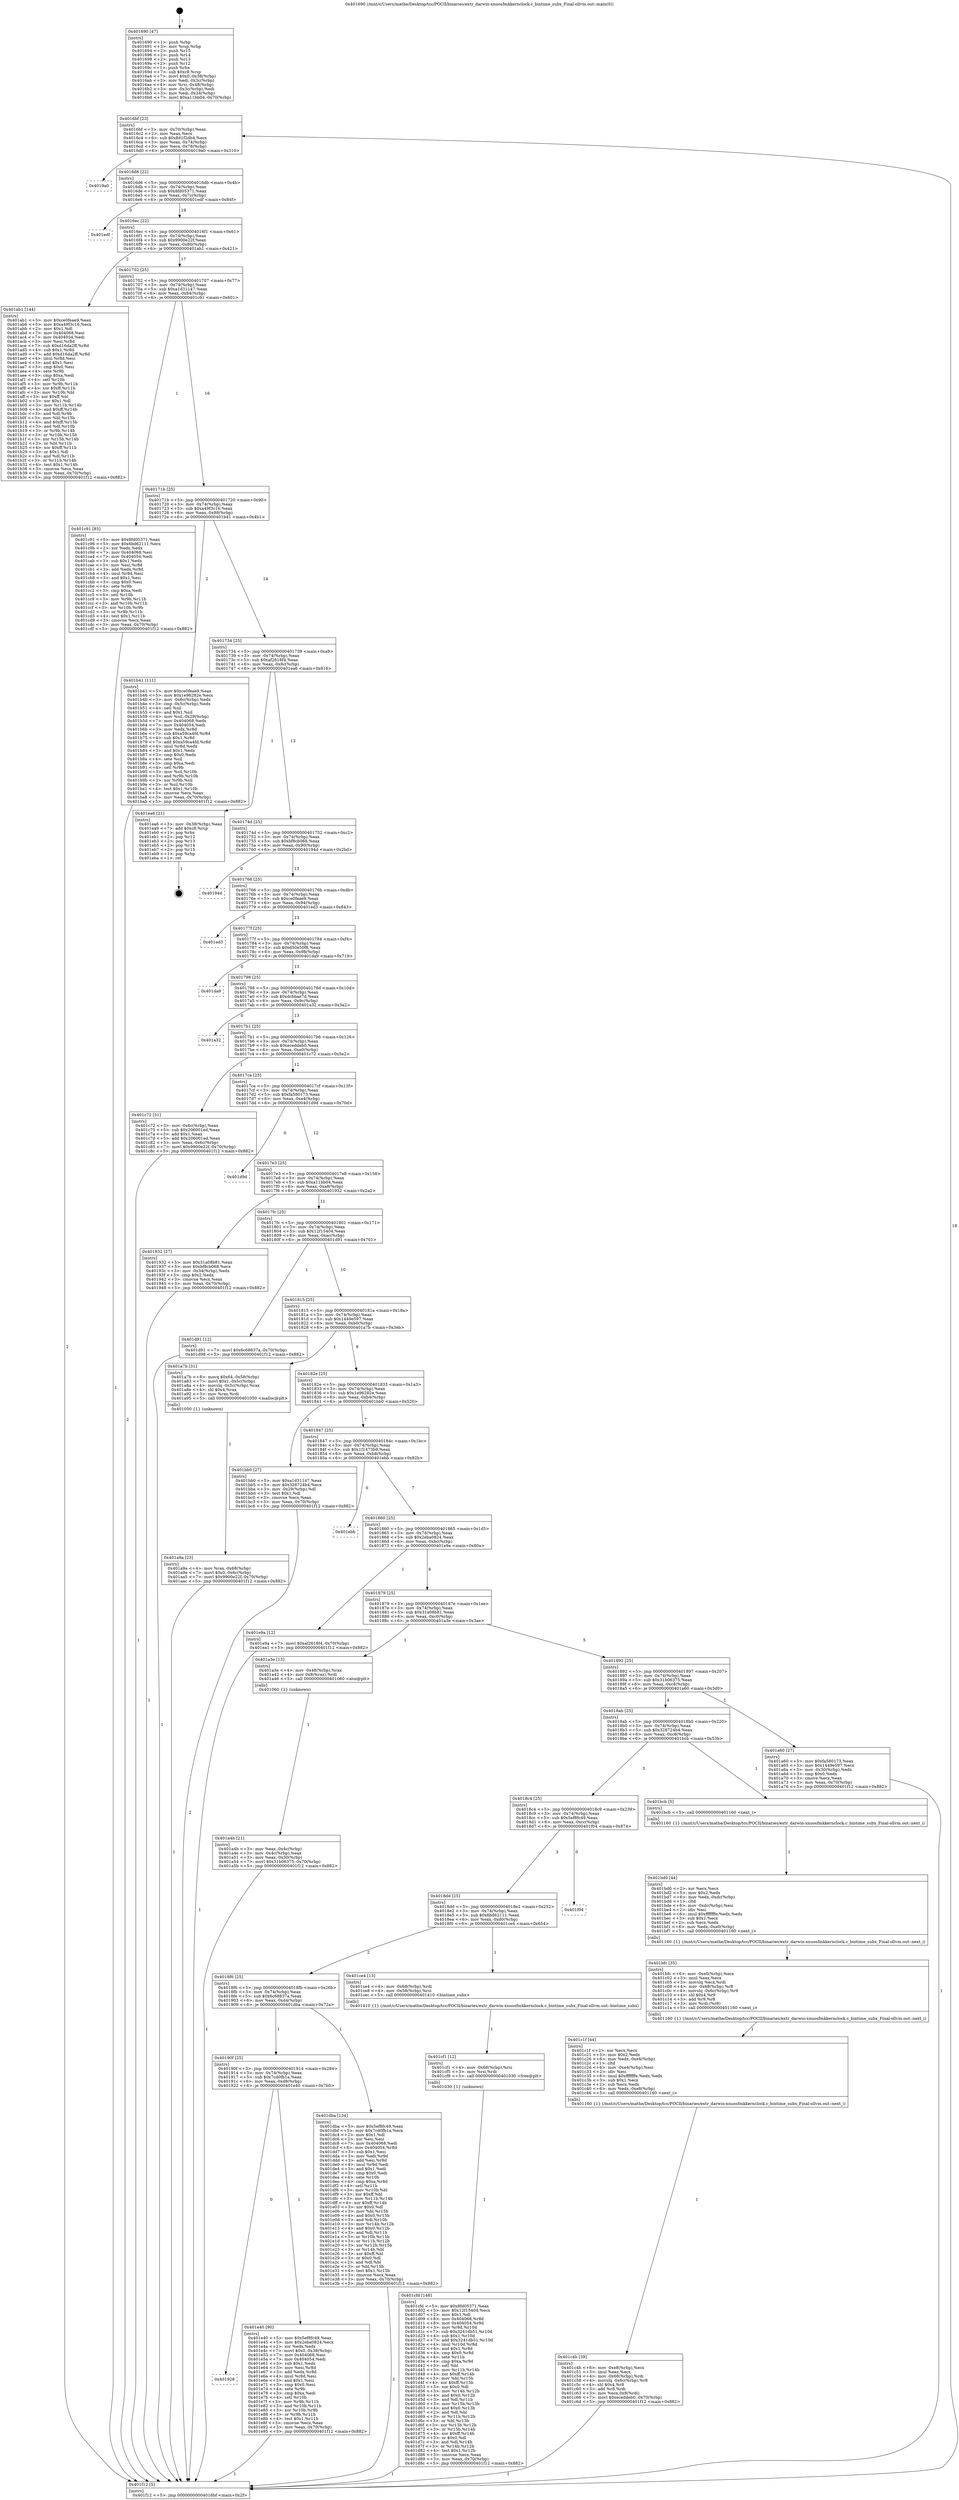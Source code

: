 digraph "0x401690" {
  label = "0x401690 (/mnt/c/Users/mathe/Desktop/tcc/POCII/binaries/extr_darwin-xnuosfmkkernclock.c_bintime_subx_Final-ollvm.out::main(0))"
  labelloc = "t"
  node[shape=record]

  Entry [label="",width=0.3,height=0.3,shape=circle,fillcolor=black,style=filled]
  "0x4016bf" [label="{
     0x4016bf [23]\l
     | [instrs]\l
     &nbsp;&nbsp;0x4016bf \<+3\>: mov -0x70(%rbp),%eax\l
     &nbsp;&nbsp;0x4016c2 \<+2\>: mov %eax,%ecx\l
     &nbsp;&nbsp;0x4016c4 \<+6\>: sub $0x8d1f2db4,%ecx\l
     &nbsp;&nbsp;0x4016ca \<+3\>: mov %eax,-0x74(%rbp)\l
     &nbsp;&nbsp;0x4016cd \<+3\>: mov %ecx,-0x78(%rbp)\l
     &nbsp;&nbsp;0x4016d0 \<+6\>: je 00000000004019a0 \<main+0x310\>\l
  }"]
  "0x4019a0" [label="{
     0x4019a0\l
  }", style=dashed]
  "0x4016d6" [label="{
     0x4016d6 [22]\l
     | [instrs]\l
     &nbsp;&nbsp;0x4016d6 \<+5\>: jmp 00000000004016db \<main+0x4b\>\l
     &nbsp;&nbsp;0x4016db \<+3\>: mov -0x74(%rbp),%eax\l
     &nbsp;&nbsp;0x4016de \<+5\>: sub $0x8fd05371,%eax\l
     &nbsp;&nbsp;0x4016e3 \<+3\>: mov %eax,-0x7c(%rbp)\l
     &nbsp;&nbsp;0x4016e6 \<+6\>: je 0000000000401edf \<main+0x84f\>\l
  }"]
  Exit [label="",width=0.3,height=0.3,shape=circle,fillcolor=black,style=filled,peripheries=2]
  "0x401edf" [label="{
     0x401edf\l
  }", style=dashed]
  "0x4016ec" [label="{
     0x4016ec [22]\l
     | [instrs]\l
     &nbsp;&nbsp;0x4016ec \<+5\>: jmp 00000000004016f1 \<main+0x61\>\l
     &nbsp;&nbsp;0x4016f1 \<+3\>: mov -0x74(%rbp),%eax\l
     &nbsp;&nbsp;0x4016f4 \<+5\>: sub $0x9900e22f,%eax\l
     &nbsp;&nbsp;0x4016f9 \<+3\>: mov %eax,-0x80(%rbp)\l
     &nbsp;&nbsp;0x4016fc \<+6\>: je 0000000000401ab1 \<main+0x421\>\l
  }"]
  "0x401928" [label="{
     0x401928\l
  }", style=dashed]
  "0x401ab1" [label="{
     0x401ab1 [144]\l
     | [instrs]\l
     &nbsp;&nbsp;0x401ab1 \<+5\>: mov $0xce0feae9,%eax\l
     &nbsp;&nbsp;0x401ab6 \<+5\>: mov $0xa49f3c16,%ecx\l
     &nbsp;&nbsp;0x401abb \<+2\>: mov $0x1,%dl\l
     &nbsp;&nbsp;0x401abd \<+7\>: mov 0x404068,%esi\l
     &nbsp;&nbsp;0x401ac4 \<+7\>: mov 0x404054,%edi\l
     &nbsp;&nbsp;0x401acb \<+3\>: mov %esi,%r8d\l
     &nbsp;&nbsp;0x401ace \<+7\>: sub $0xd16da2ff,%r8d\l
     &nbsp;&nbsp;0x401ad5 \<+4\>: sub $0x1,%r8d\l
     &nbsp;&nbsp;0x401ad9 \<+7\>: add $0xd16da2ff,%r8d\l
     &nbsp;&nbsp;0x401ae0 \<+4\>: imul %r8d,%esi\l
     &nbsp;&nbsp;0x401ae4 \<+3\>: and $0x1,%esi\l
     &nbsp;&nbsp;0x401ae7 \<+3\>: cmp $0x0,%esi\l
     &nbsp;&nbsp;0x401aea \<+4\>: sete %r9b\l
     &nbsp;&nbsp;0x401aee \<+3\>: cmp $0xa,%edi\l
     &nbsp;&nbsp;0x401af1 \<+4\>: setl %r10b\l
     &nbsp;&nbsp;0x401af5 \<+3\>: mov %r9b,%r11b\l
     &nbsp;&nbsp;0x401af8 \<+4\>: xor $0xff,%r11b\l
     &nbsp;&nbsp;0x401afc \<+3\>: mov %r10b,%bl\l
     &nbsp;&nbsp;0x401aff \<+3\>: xor $0xff,%bl\l
     &nbsp;&nbsp;0x401b02 \<+3\>: xor $0x1,%dl\l
     &nbsp;&nbsp;0x401b05 \<+3\>: mov %r11b,%r14b\l
     &nbsp;&nbsp;0x401b08 \<+4\>: and $0xff,%r14b\l
     &nbsp;&nbsp;0x401b0c \<+3\>: and %dl,%r9b\l
     &nbsp;&nbsp;0x401b0f \<+3\>: mov %bl,%r15b\l
     &nbsp;&nbsp;0x401b12 \<+4\>: and $0xff,%r15b\l
     &nbsp;&nbsp;0x401b16 \<+3\>: and %dl,%r10b\l
     &nbsp;&nbsp;0x401b19 \<+3\>: or %r9b,%r14b\l
     &nbsp;&nbsp;0x401b1c \<+3\>: or %r10b,%r15b\l
     &nbsp;&nbsp;0x401b1f \<+3\>: xor %r15b,%r14b\l
     &nbsp;&nbsp;0x401b22 \<+3\>: or %bl,%r11b\l
     &nbsp;&nbsp;0x401b25 \<+4\>: xor $0xff,%r11b\l
     &nbsp;&nbsp;0x401b29 \<+3\>: or $0x1,%dl\l
     &nbsp;&nbsp;0x401b2c \<+3\>: and %dl,%r11b\l
     &nbsp;&nbsp;0x401b2f \<+3\>: or %r11b,%r14b\l
     &nbsp;&nbsp;0x401b32 \<+4\>: test $0x1,%r14b\l
     &nbsp;&nbsp;0x401b36 \<+3\>: cmovne %ecx,%eax\l
     &nbsp;&nbsp;0x401b39 \<+3\>: mov %eax,-0x70(%rbp)\l
     &nbsp;&nbsp;0x401b3c \<+5\>: jmp 0000000000401f12 \<main+0x882\>\l
  }"]
  "0x401702" [label="{
     0x401702 [25]\l
     | [instrs]\l
     &nbsp;&nbsp;0x401702 \<+5\>: jmp 0000000000401707 \<main+0x77\>\l
     &nbsp;&nbsp;0x401707 \<+3\>: mov -0x74(%rbp),%eax\l
     &nbsp;&nbsp;0x40170a \<+5\>: sub $0xa1d31147,%eax\l
     &nbsp;&nbsp;0x40170f \<+6\>: mov %eax,-0x84(%rbp)\l
     &nbsp;&nbsp;0x401715 \<+6\>: je 0000000000401c91 \<main+0x601\>\l
  }"]
  "0x401e40" [label="{
     0x401e40 [90]\l
     | [instrs]\l
     &nbsp;&nbsp;0x401e40 \<+5\>: mov $0x5ef8fc49,%eax\l
     &nbsp;&nbsp;0x401e45 \<+5\>: mov $0x2eba0824,%ecx\l
     &nbsp;&nbsp;0x401e4a \<+2\>: xor %edx,%edx\l
     &nbsp;&nbsp;0x401e4c \<+7\>: movl $0x0,-0x38(%rbp)\l
     &nbsp;&nbsp;0x401e53 \<+7\>: mov 0x404068,%esi\l
     &nbsp;&nbsp;0x401e5a \<+7\>: mov 0x404054,%edi\l
     &nbsp;&nbsp;0x401e61 \<+3\>: sub $0x1,%edx\l
     &nbsp;&nbsp;0x401e64 \<+3\>: mov %esi,%r8d\l
     &nbsp;&nbsp;0x401e67 \<+3\>: add %edx,%r8d\l
     &nbsp;&nbsp;0x401e6a \<+4\>: imul %r8d,%esi\l
     &nbsp;&nbsp;0x401e6e \<+3\>: and $0x1,%esi\l
     &nbsp;&nbsp;0x401e71 \<+3\>: cmp $0x0,%esi\l
     &nbsp;&nbsp;0x401e74 \<+4\>: sete %r9b\l
     &nbsp;&nbsp;0x401e78 \<+3\>: cmp $0xa,%edi\l
     &nbsp;&nbsp;0x401e7b \<+4\>: setl %r10b\l
     &nbsp;&nbsp;0x401e7f \<+3\>: mov %r9b,%r11b\l
     &nbsp;&nbsp;0x401e82 \<+3\>: and %r10b,%r11b\l
     &nbsp;&nbsp;0x401e85 \<+3\>: xor %r10b,%r9b\l
     &nbsp;&nbsp;0x401e88 \<+3\>: or %r9b,%r11b\l
     &nbsp;&nbsp;0x401e8b \<+4\>: test $0x1,%r11b\l
     &nbsp;&nbsp;0x401e8f \<+3\>: cmovne %ecx,%eax\l
     &nbsp;&nbsp;0x401e92 \<+3\>: mov %eax,-0x70(%rbp)\l
     &nbsp;&nbsp;0x401e95 \<+5\>: jmp 0000000000401f12 \<main+0x882\>\l
  }"]
  "0x401c91" [label="{
     0x401c91 [83]\l
     | [instrs]\l
     &nbsp;&nbsp;0x401c91 \<+5\>: mov $0x8fd05371,%eax\l
     &nbsp;&nbsp;0x401c96 \<+5\>: mov $0x6bd62111,%ecx\l
     &nbsp;&nbsp;0x401c9b \<+2\>: xor %edx,%edx\l
     &nbsp;&nbsp;0x401c9d \<+7\>: mov 0x404068,%esi\l
     &nbsp;&nbsp;0x401ca4 \<+7\>: mov 0x404054,%edi\l
     &nbsp;&nbsp;0x401cab \<+3\>: sub $0x1,%edx\l
     &nbsp;&nbsp;0x401cae \<+3\>: mov %esi,%r8d\l
     &nbsp;&nbsp;0x401cb1 \<+3\>: add %edx,%r8d\l
     &nbsp;&nbsp;0x401cb4 \<+4\>: imul %r8d,%esi\l
     &nbsp;&nbsp;0x401cb8 \<+3\>: and $0x1,%esi\l
     &nbsp;&nbsp;0x401cbb \<+3\>: cmp $0x0,%esi\l
     &nbsp;&nbsp;0x401cbe \<+4\>: sete %r9b\l
     &nbsp;&nbsp;0x401cc2 \<+3\>: cmp $0xa,%edi\l
     &nbsp;&nbsp;0x401cc5 \<+4\>: setl %r10b\l
     &nbsp;&nbsp;0x401cc9 \<+3\>: mov %r9b,%r11b\l
     &nbsp;&nbsp;0x401ccc \<+3\>: and %r10b,%r11b\l
     &nbsp;&nbsp;0x401ccf \<+3\>: xor %r10b,%r9b\l
     &nbsp;&nbsp;0x401cd2 \<+3\>: or %r9b,%r11b\l
     &nbsp;&nbsp;0x401cd5 \<+4\>: test $0x1,%r11b\l
     &nbsp;&nbsp;0x401cd9 \<+3\>: cmovne %ecx,%eax\l
     &nbsp;&nbsp;0x401cdc \<+3\>: mov %eax,-0x70(%rbp)\l
     &nbsp;&nbsp;0x401cdf \<+5\>: jmp 0000000000401f12 \<main+0x882\>\l
  }"]
  "0x40171b" [label="{
     0x40171b [25]\l
     | [instrs]\l
     &nbsp;&nbsp;0x40171b \<+5\>: jmp 0000000000401720 \<main+0x90\>\l
     &nbsp;&nbsp;0x401720 \<+3\>: mov -0x74(%rbp),%eax\l
     &nbsp;&nbsp;0x401723 \<+5\>: sub $0xa49f3c16,%eax\l
     &nbsp;&nbsp;0x401728 \<+6\>: mov %eax,-0x88(%rbp)\l
     &nbsp;&nbsp;0x40172e \<+6\>: je 0000000000401b41 \<main+0x4b1\>\l
  }"]
  "0x40190f" [label="{
     0x40190f [25]\l
     | [instrs]\l
     &nbsp;&nbsp;0x40190f \<+5\>: jmp 0000000000401914 \<main+0x284\>\l
     &nbsp;&nbsp;0x401914 \<+3\>: mov -0x74(%rbp),%eax\l
     &nbsp;&nbsp;0x401917 \<+5\>: sub $0x7cd0fb1a,%eax\l
     &nbsp;&nbsp;0x40191c \<+6\>: mov %eax,-0xd8(%rbp)\l
     &nbsp;&nbsp;0x401922 \<+6\>: je 0000000000401e40 \<main+0x7b0\>\l
  }"]
  "0x401b41" [label="{
     0x401b41 [111]\l
     | [instrs]\l
     &nbsp;&nbsp;0x401b41 \<+5\>: mov $0xce0feae9,%eax\l
     &nbsp;&nbsp;0x401b46 \<+5\>: mov $0x1e96282e,%ecx\l
     &nbsp;&nbsp;0x401b4b \<+3\>: mov -0x6c(%rbp),%edx\l
     &nbsp;&nbsp;0x401b4e \<+3\>: cmp -0x5c(%rbp),%edx\l
     &nbsp;&nbsp;0x401b51 \<+4\>: setl %sil\l
     &nbsp;&nbsp;0x401b55 \<+4\>: and $0x1,%sil\l
     &nbsp;&nbsp;0x401b59 \<+4\>: mov %sil,-0x29(%rbp)\l
     &nbsp;&nbsp;0x401b5d \<+7\>: mov 0x404068,%edx\l
     &nbsp;&nbsp;0x401b64 \<+7\>: mov 0x404054,%edi\l
     &nbsp;&nbsp;0x401b6b \<+3\>: mov %edx,%r8d\l
     &nbsp;&nbsp;0x401b6e \<+7\>: sub $0xa59ca4fd,%r8d\l
     &nbsp;&nbsp;0x401b75 \<+4\>: sub $0x1,%r8d\l
     &nbsp;&nbsp;0x401b79 \<+7\>: add $0xa59ca4fd,%r8d\l
     &nbsp;&nbsp;0x401b80 \<+4\>: imul %r8d,%edx\l
     &nbsp;&nbsp;0x401b84 \<+3\>: and $0x1,%edx\l
     &nbsp;&nbsp;0x401b87 \<+3\>: cmp $0x0,%edx\l
     &nbsp;&nbsp;0x401b8a \<+4\>: sete %sil\l
     &nbsp;&nbsp;0x401b8e \<+3\>: cmp $0xa,%edi\l
     &nbsp;&nbsp;0x401b91 \<+4\>: setl %r9b\l
     &nbsp;&nbsp;0x401b95 \<+3\>: mov %sil,%r10b\l
     &nbsp;&nbsp;0x401b98 \<+3\>: and %r9b,%r10b\l
     &nbsp;&nbsp;0x401b9b \<+3\>: xor %r9b,%sil\l
     &nbsp;&nbsp;0x401b9e \<+3\>: or %sil,%r10b\l
     &nbsp;&nbsp;0x401ba1 \<+4\>: test $0x1,%r10b\l
     &nbsp;&nbsp;0x401ba5 \<+3\>: cmovne %ecx,%eax\l
     &nbsp;&nbsp;0x401ba8 \<+3\>: mov %eax,-0x70(%rbp)\l
     &nbsp;&nbsp;0x401bab \<+5\>: jmp 0000000000401f12 \<main+0x882\>\l
  }"]
  "0x401734" [label="{
     0x401734 [25]\l
     | [instrs]\l
     &nbsp;&nbsp;0x401734 \<+5\>: jmp 0000000000401739 \<main+0xa9\>\l
     &nbsp;&nbsp;0x401739 \<+3\>: mov -0x74(%rbp),%eax\l
     &nbsp;&nbsp;0x40173c \<+5\>: sub $0xaf2618f4,%eax\l
     &nbsp;&nbsp;0x401741 \<+6\>: mov %eax,-0x8c(%rbp)\l
     &nbsp;&nbsp;0x401747 \<+6\>: je 0000000000401ea6 \<main+0x816\>\l
  }"]
  "0x401dba" [label="{
     0x401dba [134]\l
     | [instrs]\l
     &nbsp;&nbsp;0x401dba \<+5\>: mov $0x5ef8fc49,%eax\l
     &nbsp;&nbsp;0x401dbf \<+5\>: mov $0x7cd0fb1a,%ecx\l
     &nbsp;&nbsp;0x401dc4 \<+2\>: mov $0x1,%dl\l
     &nbsp;&nbsp;0x401dc6 \<+2\>: xor %esi,%esi\l
     &nbsp;&nbsp;0x401dc8 \<+7\>: mov 0x404068,%edi\l
     &nbsp;&nbsp;0x401dcf \<+8\>: mov 0x404054,%r8d\l
     &nbsp;&nbsp;0x401dd7 \<+3\>: sub $0x1,%esi\l
     &nbsp;&nbsp;0x401dda \<+3\>: mov %edi,%r9d\l
     &nbsp;&nbsp;0x401ddd \<+3\>: add %esi,%r9d\l
     &nbsp;&nbsp;0x401de0 \<+4\>: imul %r9d,%edi\l
     &nbsp;&nbsp;0x401de4 \<+3\>: and $0x1,%edi\l
     &nbsp;&nbsp;0x401de7 \<+3\>: cmp $0x0,%edi\l
     &nbsp;&nbsp;0x401dea \<+4\>: sete %r10b\l
     &nbsp;&nbsp;0x401dee \<+4\>: cmp $0xa,%r8d\l
     &nbsp;&nbsp;0x401df2 \<+4\>: setl %r11b\l
     &nbsp;&nbsp;0x401df6 \<+3\>: mov %r10b,%bl\l
     &nbsp;&nbsp;0x401df9 \<+3\>: xor $0xff,%bl\l
     &nbsp;&nbsp;0x401dfc \<+3\>: mov %r11b,%r14b\l
     &nbsp;&nbsp;0x401dff \<+4\>: xor $0xff,%r14b\l
     &nbsp;&nbsp;0x401e03 \<+3\>: xor $0x0,%dl\l
     &nbsp;&nbsp;0x401e06 \<+3\>: mov %bl,%r15b\l
     &nbsp;&nbsp;0x401e09 \<+4\>: and $0x0,%r15b\l
     &nbsp;&nbsp;0x401e0d \<+3\>: and %dl,%r10b\l
     &nbsp;&nbsp;0x401e10 \<+3\>: mov %r14b,%r12b\l
     &nbsp;&nbsp;0x401e13 \<+4\>: and $0x0,%r12b\l
     &nbsp;&nbsp;0x401e17 \<+3\>: and %dl,%r11b\l
     &nbsp;&nbsp;0x401e1a \<+3\>: or %r10b,%r15b\l
     &nbsp;&nbsp;0x401e1d \<+3\>: or %r11b,%r12b\l
     &nbsp;&nbsp;0x401e20 \<+3\>: xor %r12b,%r15b\l
     &nbsp;&nbsp;0x401e23 \<+3\>: or %r14b,%bl\l
     &nbsp;&nbsp;0x401e26 \<+3\>: xor $0xff,%bl\l
     &nbsp;&nbsp;0x401e29 \<+3\>: or $0x0,%dl\l
     &nbsp;&nbsp;0x401e2c \<+2\>: and %dl,%bl\l
     &nbsp;&nbsp;0x401e2e \<+3\>: or %bl,%r15b\l
     &nbsp;&nbsp;0x401e31 \<+4\>: test $0x1,%r15b\l
     &nbsp;&nbsp;0x401e35 \<+3\>: cmovne %ecx,%eax\l
     &nbsp;&nbsp;0x401e38 \<+3\>: mov %eax,-0x70(%rbp)\l
     &nbsp;&nbsp;0x401e3b \<+5\>: jmp 0000000000401f12 \<main+0x882\>\l
  }"]
  "0x401ea6" [label="{
     0x401ea6 [21]\l
     | [instrs]\l
     &nbsp;&nbsp;0x401ea6 \<+3\>: mov -0x38(%rbp),%eax\l
     &nbsp;&nbsp;0x401ea9 \<+7\>: add $0xc8,%rsp\l
     &nbsp;&nbsp;0x401eb0 \<+1\>: pop %rbx\l
     &nbsp;&nbsp;0x401eb1 \<+2\>: pop %r12\l
     &nbsp;&nbsp;0x401eb3 \<+2\>: pop %r13\l
     &nbsp;&nbsp;0x401eb5 \<+2\>: pop %r14\l
     &nbsp;&nbsp;0x401eb7 \<+2\>: pop %r15\l
     &nbsp;&nbsp;0x401eb9 \<+1\>: pop %rbp\l
     &nbsp;&nbsp;0x401eba \<+1\>: ret\l
  }"]
  "0x40174d" [label="{
     0x40174d [25]\l
     | [instrs]\l
     &nbsp;&nbsp;0x40174d \<+5\>: jmp 0000000000401752 \<main+0xc2\>\l
     &nbsp;&nbsp;0x401752 \<+3\>: mov -0x74(%rbp),%eax\l
     &nbsp;&nbsp;0x401755 \<+5\>: sub $0xbf8cb068,%eax\l
     &nbsp;&nbsp;0x40175a \<+6\>: mov %eax,-0x90(%rbp)\l
     &nbsp;&nbsp;0x401760 \<+6\>: je 000000000040194d \<main+0x2bd\>\l
  }"]
  "0x401cfd" [label="{
     0x401cfd [148]\l
     | [instrs]\l
     &nbsp;&nbsp;0x401cfd \<+5\>: mov $0x8fd05371,%eax\l
     &nbsp;&nbsp;0x401d02 \<+5\>: mov $0x12f15404,%ecx\l
     &nbsp;&nbsp;0x401d07 \<+2\>: mov $0x1,%dl\l
     &nbsp;&nbsp;0x401d09 \<+8\>: mov 0x404068,%r8d\l
     &nbsp;&nbsp;0x401d11 \<+8\>: mov 0x404054,%r9d\l
     &nbsp;&nbsp;0x401d19 \<+3\>: mov %r8d,%r10d\l
     &nbsp;&nbsp;0x401d1c \<+7\>: sub $0x3241db51,%r10d\l
     &nbsp;&nbsp;0x401d23 \<+4\>: sub $0x1,%r10d\l
     &nbsp;&nbsp;0x401d27 \<+7\>: add $0x3241db51,%r10d\l
     &nbsp;&nbsp;0x401d2e \<+4\>: imul %r10d,%r8d\l
     &nbsp;&nbsp;0x401d32 \<+4\>: and $0x1,%r8d\l
     &nbsp;&nbsp;0x401d36 \<+4\>: cmp $0x0,%r8d\l
     &nbsp;&nbsp;0x401d3a \<+4\>: sete %r11b\l
     &nbsp;&nbsp;0x401d3e \<+4\>: cmp $0xa,%r9d\l
     &nbsp;&nbsp;0x401d42 \<+3\>: setl %bl\l
     &nbsp;&nbsp;0x401d45 \<+3\>: mov %r11b,%r14b\l
     &nbsp;&nbsp;0x401d48 \<+4\>: xor $0xff,%r14b\l
     &nbsp;&nbsp;0x401d4c \<+3\>: mov %bl,%r15b\l
     &nbsp;&nbsp;0x401d4f \<+4\>: xor $0xff,%r15b\l
     &nbsp;&nbsp;0x401d53 \<+3\>: xor $0x0,%dl\l
     &nbsp;&nbsp;0x401d56 \<+3\>: mov %r14b,%r12b\l
     &nbsp;&nbsp;0x401d59 \<+4\>: and $0x0,%r12b\l
     &nbsp;&nbsp;0x401d5d \<+3\>: and %dl,%r11b\l
     &nbsp;&nbsp;0x401d60 \<+3\>: mov %r15b,%r13b\l
     &nbsp;&nbsp;0x401d63 \<+4\>: and $0x0,%r13b\l
     &nbsp;&nbsp;0x401d67 \<+2\>: and %dl,%bl\l
     &nbsp;&nbsp;0x401d69 \<+3\>: or %r11b,%r12b\l
     &nbsp;&nbsp;0x401d6c \<+3\>: or %bl,%r13b\l
     &nbsp;&nbsp;0x401d6f \<+3\>: xor %r13b,%r12b\l
     &nbsp;&nbsp;0x401d72 \<+3\>: or %r15b,%r14b\l
     &nbsp;&nbsp;0x401d75 \<+4\>: xor $0xff,%r14b\l
     &nbsp;&nbsp;0x401d79 \<+3\>: or $0x0,%dl\l
     &nbsp;&nbsp;0x401d7c \<+3\>: and %dl,%r14b\l
     &nbsp;&nbsp;0x401d7f \<+3\>: or %r14b,%r12b\l
     &nbsp;&nbsp;0x401d82 \<+4\>: test $0x1,%r12b\l
     &nbsp;&nbsp;0x401d86 \<+3\>: cmovne %ecx,%eax\l
     &nbsp;&nbsp;0x401d89 \<+3\>: mov %eax,-0x70(%rbp)\l
     &nbsp;&nbsp;0x401d8c \<+5\>: jmp 0000000000401f12 \<main+0x882\>\l
  }"]
  "0x40194d" [label="{
     0x40194d\l
  }", style=dashed]
  "0x401766" [label="{
     0x401766 [25]\l
     | [instrs]\l
     &nbsp;&nbsp;0x401766 \<+5\>: jmp 000000000040176b \<main+0xdb\>\l
     &nbsp;&nbsp;0x40176b \<+3\>: mov -0x74(%rbp),%eax\l
     &nbsp;&nbsp;0x40176e \<+5\>: sub $0xce0feae9,%eax\l
     &nbsp;&nbsp;0x401773 \<+6\>: mov %eax,-0x94(%rbp)\l
     &nbsp;&nbsp;0x401779 \<+6\>: je 0000000000401ed3 \<main+0x843\>\l
  }"]
  "0x401cf1" [label="{
     0x401cf1 [12]\l
     | [instrs]\l
     &nbsp;&nbsp;0x401cf1 \<+4\>: mov -0x68(%rbp),%rsi\l
     &nbsp;&nbsp;0x401cf5 \<+3\>: mov %rsi,%rdi\l
     &nbsp;&nbsp;0x401cf8 \<+5\>: call 0000000000401030 \<free@plt\>\l
     | [calls]\l
     &nbsp;&nbsp;0x401030 \{1\} (unknown)\l
  }"]
  "0x401ed3" [label="{
     0x401ed3\l
  }", style=dashed]
  "0x40177f" [label="{
     0x40177f [25]\l
     | [instrs]\l
     &nbsp;&nbsp;0x40177f \<+5\>: jmp 0000000000401784 \<main+0xf4\>\l
     &nbsp;&nbsp;0x401784 \<+3\>: mov -0x74(%rbp),%eax\l
     &nbsp;&nbsp;0x401787 \<+5\>: sub $0xd50e50f8,%eax\l
     &nbsp;&nbsp;0x40178c \<+6\>: mov %eax,-0x98(%rbp)\l
     &nbsp;&nbsp;0x401792 \<+6\>: je 0000000000401da9 \<main+0x719\>\l
  }"]
  "0x4018f6" [label="{
     0x4018f6 [25]\l
     | [instrs]\l
     &nbsp;&nbsp;0x4018f6 \<+5\>: jmp 00000000004018fb \<main+0x26b\>\l
     &nbsp;&nbsp;0x4018fb \<+3\>: mov -0x74(%rbp),%eax\l
     &nbsp;&nbsp;0x4018fe \<+5\>: sub $0x6c68837a,%eax\l
     &nbsp;&nbsp;0x401903 \<+6\>: mov %eax,-0xd4(%rbp)\l
     &nbsp;&nbsp;0x401909 \<+6\>: je 0000000000401dba \<main+0x72a\>\l
  }"]
  "0x401da9" [label="{
     0x401da9\l
  }", style=dashed]
  "0x401798" [label="{
     0x401798 [25]\l
     | [instrs]\l
     &nbsp;&nbsp;0x401798 \<+5\>: jmp 000000000040179d \<main+0x10d\>\l
     &nbsp;&nbsp;0x40179d \<+3\>: mov -0x74(%rbp),%eax\l
     &nbsp;&nbsp;0x4017a0 \<+5\>: sub $0xdcbbae7d,%eax\l
     &nbsp;&nbsp;0x4017a5 \<+6\>: mov %eax,-0x9c(%rbp)\l
     &nbsp;&nbsp;0x4017ab \<+6\>: je 0000000000401a32 \<main+0x3a2\>\l
  }"]
  "0x401ce4" [label="{
     0x401ce4 [13]\l
     | [instrs]\l
     &nbsp;&nbsp;0x401ce4 \<+4\>: mov -0x68(%rbp),%rdi\l
     &nbsp;&nbsp;0x401ce8 \<+4\>: mov -0x58(%rbp),%rsi\l
     &nbsp;&nbsp;0x401cec \<+5\>: call 0000000000401410 \<bintime_subx\>\l
     | [calls]\l
     &nbsp;&nbsp;0x401410 \{1\} (/mnt/c/Users/mathe/Desktop/tcc/POCII/binaries/extr_darwin-xnuosfmkkernclock.c_bintime_subx_Final-ollvm.out::bintime_subx)\l
  }"]
  "0x401a32" [label="{
     0x401a32\l
  }", style=dashed]
  "0x4017b1" [label="{
     0x4017b1 [25]\l
     | [instrs]\l
     &nbsp;&nbsp;0x4017b1 \<+5\>: jmp 00000000004017b6 \<main+0x126\>\l
     &nbsp;&nbsp;0x4017b6 \<+3\>: mov -0x74(%rbp),%eax\l
     &nbsp;&nbsp;0x4017b9 \<+5\>: sub $0xeceddeb0,%eax\l
     &nbsp;&nbsp;0x4017be \<+6\>: mov %eax,-0xa0(%rbp)\l
     &nbsp;&nbsp;0x4017c4 \<+6\>: je 0000000000401c72 \<main+0x5e2\>\l
  }"]
  "0x4018dd" [label="{
     0x4018dd [25]\l
     | [instrs]\l
     &nbsp;&nbsp;0x4018dd \<+5\>: jmp 00000000004018e2 \<main+0x252\>\l
     &nbsp;&nbsp;0x4018e2 \<+3\>: mov -0x74(%rbp),%eax\l
     &nbsp;&nbsp;0x4018e5 \<+5\>: sub $0x6bd62111,%eax\l
     &nbsp;&nbsp;0x4018ea \<+6\>: mov %eax,-0xd0(%rbp)\l
     &nbsp;&nbsp;0x4018f0 \<+6\>: je 0000000000401ce4 \<main+0x654\>\l
  }"]
  "0x401c72" [label="{
     0x401c72 [31]\l
     | [instrs]\l
     &nbsp;&nbsp;0x401c72 \<+3\>: mov -0x6c(%rbp),%eax\l
     &nbsp;&nbsp;0x401c75 \<+5\>: sub $0x206001ed,%eax\l
     &nbsp;&nbsp;0x401c7a \<+3\>: add $0x1,%eax\l
     &nbsp;&nbsp;0x401c7d \<+5\>: add $0x206001ed,%eax\l
     &nbsp;&nbsp;0x401c82 \<+3\>: mov %eax,-0x6c(%rbp)\l
     &nbsp;&nbsp;0x401c85 \<+7\>: movl $0x9900e22f,-0x70(%rbp)\l
     &nbsp;&nbsp;0x401c8c \<+5\>: jmp 0000000000401f12 \<main+0x882\>\l
  }"]
  "0x4017ca" [label="{
     0x4017ca [25]\l
     | [instrs]\l
     &nbsp;&nbsp;0x4017ca \<+5\>: jmp 00000000004017cf \<main+0x13f\>\l
     &nbsp;&nbsp;0x4017cf \<+3\>: mov -0x74(%rbp),%eax\l
     &nbsp;&nbsp;0x4017d2 \<+5\>: sub $0xfa580173,%eax\l
     &nbsp;&nbsp;0x4017d7 \<+6\>: mov %eax,-0xa4(%rbp)\l
     &nbsp;&nbsp;0x4017dd \<+6\>: je 0000000000401d9d \<main+0x70d\>\l
  }"]
  "0x401f04" [label="{
     0x401f04\l
  }", style=dashed]
  "0x401d9d" [label="{
     0x401d9d\l
  }", style=dashed]
  "0x4017e3" [label="{
     0x4017e3 [25]\l
     | [instrs]\l
     &nbsp;&nbsp;0x4017e3 \<+5\>: jmp 00000000004017e8 \<main+0x158\>\l
     &nbsp;&nbsp;0x4017e8 \<+3\>: mov -0x74(%rbp),%eax\l
     &nbsp;&nbsp;0x4017eb \<+5\>: sub $0xa11bb04,%eax\l
     &nbsp;&nbsp;0x4017f0 \<+6\>: mov %eax,-0xa8(%rbp)\l
     &nbsp;&nbsp;0x4017f6 \<+6\>: je 0000000000401932 \<main+0x2a2\>\l
  }"]
  "0x401c4b" [label="{
     0x401c4b [39]\l
     | [instrs]\l
     &nbsp;&nbsp;0x401c4b \<+6\>: mov -0xe8(%rbp),%ecx\l
     &nbsp;&nbsp;0x401c51 \<+3\>: imul %eax,%ecx\l
     &nbsp;&nbsp;0x401c54 \<+4\>: mov -0x68(%rbp),%rdi\l
     &nbsp;&nbsp;0x401c58 \<+4\>: movslq -0x6c(%rbp),%r8\l
     &nbsp;&nbsp;0x401c5c \<+4\>: shl $0x4,%r8\l
     &nbsp;&nbsp;0x401c60 \<+3\>: add %r8,%rdi\l
     &nbsp;&nbsp;0x401c63 \<+3\>: mov %ecx,0x8(%rdi)\l
     &nbsp;&nbsp;0x401c66 \<+7\>: movl $0xeceddeb0,-0x70(%rbp)\l
     &nbsp;&nbsp;0x401c6d \<+5\>: jmp 0000000000401f12 \<main+0x882\>\l
  }"]
  "0x401932" [label="{
     0x401932 [27]\l
     | [instrs]\l
     &nbsp;&nbsp;0x401932 \<+5\>: mov $0x31a08b81,%eax\l
     &nbsp;&nbsp;0x401937 \<+5\>: mov $0xbf8cb068,%ecx\l
     &nbsp;&nbsp;0x40193c \<+3\>: mov -0x34(%rbp),%edx\l
     &nbsp;&nbsp;0x40193f \<+3\>: cmp $0x2,%edx\l
     &nbsp;&nbsp;0x401942 \<+3\>: cmovne %ecx,%eax\l
     &nbsp;&nbsp;0x401945 \<+3\>: mov %eax,-0x70(%rbp)\l
     &nbsp;&nbsp;0x401948 \<+5\>: jmp 0000000000401f12 \<main+0x882\>\l
  }"]
  "0x4017fc" [label="{
     0x4017fc [25]\l
     | [instrs]\l
     &nbsp;&nbsp;0x4017fc \<+5\>: jmp 0000000000401801 \<main+0x171\>\l
     &nbsp;&nbsp;0x401801 \<+3\>: mov -0x74(%rbp),%eax\l
     &nbsp;&nbsp;0x401804 \<+5\>: sub $0x12f15404,%eax\l
     &nbsp;&nbsp;0x401809 \<+6\>: mov %eax,-0xac(%rbp)\l
     &nbsp;&nbsp;0x40180f \<+6\>: je 0000000000401d91 \<main+0x701\>\l
  }"]
  "0x401f12" [label="{
     0x401f12 [5]\l
     | [instrs]\l
     &nbsp;&nbsp;0x401f12 \<+5\>: jmp 00000000004016bf \<main+0x2f\>\l
  }"]
  "0x401690" [label="{
     0x401690 [47]\l
     | [instrs]\l
     &nbsp;&nbsp;0x401690 \<+1\>: push %rbp\l
     &nbsp;&nbsp;0x401691 \<+3\>: mov %rsp,%rbp\l
     &nbsp;&nbsp;0x401694 \<+2\>: push %r15\l
     &nbsp;&nbsp;0x401696 \<+2\>: push %r14\l
     &nbsp;&nbsp;0x401698 \<+2\>: push %r13\l
     &nbsp;&nbsp;0x40169a \<+2\>: push %r12\l
     &nbsp;&nbsp;0x40169c \<+1\>: push %rbx\l
     &nbsp;&nbsp;0x40169d \<+7\>: sub $0xc8,%rsp\l
     &nbsp;&nbsp;0x4016a4 \<+7\>: movl $0x0,-0x38(%rbp)\l
     &nbsp;&nbsp;0x4016ab \<+3\>: mov %edi,-0x3c(%rbp)\l
     &nbsp;&nbsp;0x4016ae \<+4\>: mov %rsi,-0x48(%rbp)\l
     &nbsp;&nbsp;0x4016b2 \<+3\>: mov -0x3c(%rbp),%edi\l
     &nbsp;&nbsp;0x4016b5 \<+3\>: mov %edi,-0x34(%rbp)\l
     &nbsp;&nbsp;0x4016b8 \<+7\>: movl $0xa11bb04,-0x70(%rbp)\l
  }"]
  "0x401c1f" [label="{
     0x401c1f [44]\l
     | [instrs]\l
     &nbsp;&nbsp;0x401c1f \<+2\>: xor %ecx,%ecx\l
     &nbsp;&nbsp;0x401c21 \<+5\>: mov $0x2,%edx\l
     &nbsp;&nbsp;0x401c26 \<+6\>: mov %edx,-0xe4(%rbp)\l
     &nbsp;&nbsp;0x401c2c \<+1\>: cltd\l
     &nbsp;&nbsp;0x401c2d \<+6\>: mov -0xe4(%rbp),%esi\l
     &nbsp;&nbsp;0x401c33 \<+2\>: idiv %esi\l
     &nbsp;&nbsp;0x401c35 \<+6\>: imul $0xfffffffe,%edx,%edx\l
     &nbsp;&nbsp;0x401c3b \<+3\>: sub $0x1,%ecx\l
     &nbsp;&nbsp;0x401c3e \<+2\>: sub %ecx,%edx\l
     &nbsp;&nbsp;0x401c40 \<+6\>: mov %edx,-0xe8(%rbp)\l
     &nbsp;&nbsp;0x401c46 \<+5\>: call 0000000000401160 \<next_i\>\l
     | [calls]\l
     &nbsp;&nbsp;0x401160 \{1\} (/mnt/c/Users/mathe/Desktop/tcc/POCII/binaries/extr_darwin-xnuosfmkkernclock.c_bintime_subx_Final-ollvm.out::next_i)\l
  }"]
  "0x401d91" [label="{
     0x401d91 [12]\l
     | [instrs]\l
     &nbsp;&nbsp;0x401d91 \<+7\>: movl $0x6c68837a,-0x70(%rbp)\l
     &nbsp;&nbsp;0x401d98 \<+5\>: jmp 0000000000401f12 \<main+0x882\>\l
  }"]
  "0x401815" [label="{
     0x401815 [25]\l
     | [instrs]\l
     &nbsp;&nbsp;0x401815 \<+5\>: jmp 000000000040181a \<main+0x18a\>\l
     &nbsp;&nbsp;0x40181a \<+3\>: mov -0x74(%rbp),%eax\l
     &nbsp;&nbsp;0x40181d \<+5\>: sub $0x1449e597,%eax\l
     &nbsp;&nbsp;0x401822 \<+6\>: mov %eax,-0xb0(%rbp)\l
     &nbsp;&nbsp;0x401828 \<+6\>: je 0000000000401a7b \<main+0x3eb\>\l
  }"]
  "0x401bfc" [label="{
     0x401bfc [35]\l
     | [instrs]\l
     &nbsp;&nbsp;0x401bfc \<+6\>: mov -0xe0(%rbp),%ecx\l
     &nbsp;&nbsp;0x401c02 \<+3\>: imul %eax,%ecx\l
     &nbsp;&nbsp;0x401c05 \<+3\>: movslq %ecx,%rdi\l
     &nbsp;&nbsp;0x401c08 \<+4\>: mov -0x68(%rbp),%r8\l
     &nbsp;&nbsp;0x401c0c \<+4\>: movslq -0x6c(%rbp),%r9\l
     &nbsp;&nbsp;0x401c10 \<+4\>: shl $0x4,%r9\l
     &nbsp;&nbsp;0x401c14 \<+3\>: add %r9,%r8\l
     &nbsp;&nbsp;0x401c17 \<+3\>: mov %rdi,(%r8)\l
     &nbsp;&nbsp;0x401c1a \<+5\>: call 0000000000401160 \<next_i\>\l
     | [calls]\l
     &nbsp;&nbsp;0x401160 \{1\} (/mnt/c/Users/mathe/Desktop/tcc/POCII/binaries/extr_darwin-xnuosfmkkernclock.c_bintime_subx_Final-ollvm.out::next_i)\l
  }"]
  "0x401a7b" [label="{
     0x401a7b [31]\l
     | [instrs]\l
     &nbsp;&nbsp;0x401a7b \<+8\>: movq $0x64,-0x58(%rbp)\l
     &nbsp;&nbsp;0x401a83 \<+7\>: movl $0x1,-0x5c(%rbp)\l
     &nbsp;&nbsp;0x401a8a \<+4\>: movslq -0x5c(%rbp),%rax\l
     &nbsp;&nbsp;0x401a8e \<+4\>: shl $0x4,%rax\l
     &nbsp;&nbsp;0x401a92 \<+3\>: mov %rax,%rdi\l
     &nbsp;&nbsp;0x401a95 \<+5\>: call 0000000000401050 \<malloc@plt\>\l
     | [calls]\l
     &nbsp;&nbsp;0x401050 \{1\} (unknown)\l
  }"]
  "0x40182e" [label="{
     0x40182e [25]\l
     | [instrs]\l
     &nbsp;&nbsp;0x40182e \<+5\>: jmp 0000000000401833 \<main+0x1a3\>\l
     &nbsp;&nbsp;0x401833 \<+3\>: mov -0x74(%rbp),%eax\l
     &nbsp;&nbsp;0x401836 \<+5\>: sub $0x1e96282e,%eax\l
     &nbsp;&nbsp;0x40183b \<+6\>: mov %eax,-0xb4(%rbp)\l
     &nbsp;&nbsp;0x401841 \<+6\>: je 0000000000401bb0 \<main+0x520\>\l
  }"]
  "0x401bd0" [label="{
     0x401bd0 [44]\l
     | [instrs]\l
     &nbsp;&nbsp;0x401bd0 \<+2\>: xor %ecx,%ecx\l
     &nbsp;&nbsp;0x401bd2 \<+5\>: mov $0x2,%edx\l
     &nbsp;&nbsp;0x401bd7 \<+6\>: mov %edx,-0xdc(%rbp)\l
     &nbsp;&nbsp;0x401bdd \<+1\>: cltd\l
     &nbsp;&nbsp;0x401bde \<+6\>: mov -0xdc(%rbp),%esi\l
     &nbsp;&nbsp;0x401be4 \<+2\>: idiv %esi\l
     &nbsp;&nbsp;0x401be6 \<+6\>: imul $0xfffffffe,%edx,%edx\l
     &nbsp;&nbsp;0x401bec \<+3\>: sub $0x1,%ecx\l
     &nbsp;&nbsp;0x401bef \<+2\>: sub %ecx,%edx\l
     &nbsp;&nbsp;0x401bf1 \<+6\>: mov %edx,-0xe0(%rbp)\l
     &nbsp;&nbsp;0x401bf7 \<+5\>: call 0000000000401160 \<next_i\>\l
     | [calls]\l
     &nbsp;&nbsp;0x401160 \{1\} (/mnt/c/Users/mathe/Desktop/tcc/POCII/binaries/extr_darwin-xnuosfmkkernclock.c_bintime_subx_Final-ollvm.out::next_i)\l
  }"]
  "0x401bb0" [label="{
     0x401bb0 [27]\l
     | [instrs]\l
     &nbsp;&nbsp;0x401bb0 \<+5\>: mov $0xa1d31147,%eax\l
     &nbsp;&nbsp;0x401bb5 \<+5\>: mov $0x328724b4,%ecx\l
     &nbsp;&nbsp;0x401bba \<+3\>: mov -0x29(%rbp),%dl\l
     &nbsp;&nbsp;0x401bbd \<+3\>: test $0x1,%dl\l
     &nbsp;&nbsp;0x401bc0 \<+3\>: cmovne %ecx,%eax\l
     &nbsp;&nbsp;0x401bc3 \<+3\>: mov %eax,-0x70(%rbp)\l
     &nbsp;&nbsp;0x401bc6 \<+5\>: jmp 0000000000401f12 \<main+0x882\>\l
  }"]
  "0x401847" [label="{
     0x401847 [25]\l
     | [instrs]\l
     &nbsp;&nbsp;0x401847 \<+5\>: jmp 000000000040184c \<main+0x1bc\>\l
     &nbsp;&nbsp;0x40184c \<+3\>: mov -0x74(%rbp),%eax\l
     &nbsp;&nbsp;0x40184f \<+5\>: sub $0x1f1473b9,%eax\l
     &nbsp;&nbsp;0x401854 \<+6\>: mov %eax,-0xb8(%rbp)\l
     &nbsp;&nbsp;0x40185a \<+6\>: je 0000000000401ebb \<main+0x82b\>\l
  }"]
  "0x4018c4" [label="{
     0x4018c4 [25]\l
     | [instrs]\l
     &nbsp;&nbsp;0x4018c4 \<+5\>: jmp 00000000004018c9 \<main+0x239\>\l
     &nbsp;&nbsp;0x4018c9 \<+3\>: mov -0x74(%rbp),%eax\l
     &nbsp;&nbsp;0x4018cc \<+5\>: sub $0x5ef8fc49,%eax\l
     &nbsp;&nbsp;0x4018d1 \<+6\>: mov %eax,-0xcc(%rbp)\l
     &nbsp;&nbsp;0x4018d7 \<+6\>: je 0000000000401f04 \<main+0x874\>\l
  }"]
  "0x401ebb" [label="{
     0x401ebb\l
  }", style=dashed]
  "0x401860" [label="{
     0x401860 [25]\l
     | [instrs]\l
     &nbsp;&nbsp;0x401860 \<+5\>: jmp 0000000000401865 \<main+0x1d5\>\l
     &nbsp;&nbsp;0x401865 \<+3\>: mov -0x74(%rbp),%eax\l
     &nbsp;&nbsp;0x401868 \<+5\>: sub $0x2eba0824,%eax\l
     &nbsp;&nbsp;0x40186d \<+6\>: mov %eax,-0xbc(%rbp)\l
     &nbsp;&nbsp;0x401873 \<+6\>: je 0000000000401e9a \<main+0x80a\>\l
  }"]
  "0x401bcb" [label="{
     0x401bcb [5]\l
     | [instrs]\l
     &nbsp;&nbsp;0x401bcb \<+5\>: call 0000000000401160 \<next_i\>\l
     | [calls]\l
     &nbsp;&nbsp;0x401160 \{1\} (/mnt/c/Users/mathe/Desktop/tcc/POCII/binaries/extr_darwin-xnuosfmkkernclock.c_bintime_subx_Final-ollvm.out::next_i)\l
  }"]
  "0x401e9a" [label="{
     0x401e9a [12]\l
     | [instrs]\l
     &nbsp;&nbsp;0x401e9a \<+7\>: movl $0xaf2618f4,-0x70(%rbp)\l
     &nbsp;&nbsp;0x401ea1 \<+5\>: jmp 0000000000401f12 \<main+0x882\>\l
  }"]
  "0x401879" [label="{
     0x401879 [25]\l
     | [instrs]\l
     &nbsp;&nbsp;0x401879 \<+5\>: jmp 000000000040187e \<main+0x1ee\>\l
     &nbsp;&nbsp;0x40187e \<+3\>: mov -0x74(%rbp),%eax\l
     &nbsp;&nbsp;0x401881 \<+5\>: sub $0x31a08b81,%eax\l
     &nbsp;&nbsp;0x401886 \<+6\>: mov %eax,-0xc0(%rbp)\l
     &nbsp;&nbsp;0x40188c \<+6\>: je 0000000000401a3e \<main+0x3ae\>\l
  }"]
  "0x401a9a" [label="{
     0x401a9a [23]\l
     | [instrs]\l
     &nbsp;&nbsp;0x401a9a \<+4\>: mov %rax,-0x68(%rbp)\l
     &nbsp;&nbsp;0x401a9e \<+7\>: movl $0x0,-0x6c(%rbp)\l
     &nbsp;&nbsp;0x401aa5 \<+7\>: movl $0x9900e22f,-0x70(%rbp)\l
     &nbsp;&nbsp;0x401aac \<+5\>: jmp 0000000000401f12 \<main+0x882\>\l
  }"]
  "0x401a3e" [label="{
     0x401a3e [13]\l
     | [instrs]\l
     &nbsp;&nbsp;0x401a3e \<+4\>: mov -0x48(%rbp),%rax\l
     &nbsp;&nbsp;0x401a42 \<+4\>: mov 0x8(%rax),%rdi\l
     &nbsp;&nbsp;0x401a46 \<+5\>: call 0000000000401060 \<atoi@plt\>\l
     | [calls]\l
     &nbsp;&nbsp;0x401060 \{1\} (unknown)\l
  }"]
  "0x401892" [label="{
     0x401892 [25]\l
     | [instrs]\l
     &nbsp;&nbsp;0x401892 \<+5\>: jmp 0000000000401897 \<main+0x207\>\l
     &nbsp;&nbsp;0x401897 \<+3\>: mov -0x74(%rbp),%eax\l
     &nbsp;&nbsp;0x40189a \<+5\>: sub $0x31b06375,%eax\l
     &nbsp;&nbsp;0x40189f \<+6\>: mov %eax,-0xc4(%rbp)\l
     &nbsp;&nbsp;0x4018a5 \<+6\>: je 0000000000401a60 \<main+0x3d0\>\l
  }"]
  "0x401a4b" [label="{
     0x401a4b [21]\l
     | [instrs]\l
     &nbsp;&nbsp;0x401a4b \<+3\>: mov %eax,-0x4c(%rbp)\l
     &nbsp;&nbsp;0x401a4e \<+3\>: mov -0x4c(%rbp),%eax\l
     &nbsp;&nbsp;0x401a51 \<+3\>: mov %eax,-0x30(%rbp)\l
     &nbsp;&nbsp;0x401a54 \<+7\>: movl $0x31b06375,-0x70(%rbp)\l
     &nbsp;&nbsp;0x401a5b \<+5\>: jmp 0000000000401f12 \<main+0x882\>\l
  }"]
  "0x4018ab" [label="{
     0x4018ab [25]\l
     | [instrs]\l
     &nbsp;&nbsp;0x4018ab \<+5\>: jmp 00000000004018b0 \<main+0x220\>\l
     &nbsp;&nbsp;0x4018b0 \<+3\>: mov -0x74(%rbp),%eax\l
     &nbsp;&nbsp;0x4018b3 \<+5\>: sub $0x328724b4,%eax\l
     &nbsp;&nbsp;0x4018b8 \<+6\>: mov %eax,-0xc8(%rbp)\l
     &nbsp;&nbsp;0x4018be \<+6\>: je 0000000000401bcb \<main+0x53b\>\l
  }"]
  "0x401a60" [label="{
     0x401a60 [27]\l
     | [instrs]\l
     &nbsp;&nbsp;0x401a60 \<+5\>: mov $0xfa580173,%eax\l
     &nbsp;&nbsp;0x401a65 \<+5\>: mov $0x1449e597,%ecx\l
     &nbsp;&nbsp;0x401a6a \<+3\>: mov -0x30(%rbp),%edx\l
     &nbsp;&nbsp;0x401a6d \<+3\>: cmp $0x0,%edx\l
     &nbsp;&nbsp;0x401a70 \<+3\>: cmove %ecx,%eax\l
     &nbsp;&nbsp;0x401a73 \<+3\>: mov %eax,-0x70(%rbp)\l
     &nbsp;&nbsp;0x401a76 \<+5\>: jmp 0000000000401f12 \<main+0x882\>\l
  }"]
  Entry -> "0x401690" [label=" 1"]
  "0x4016bf" -> "0x4019a0" [label=" 0"]
  "0x4016bf" -> "0x4016d6" [label=" 19"]
  "0x401ea6" -> Exit [label=" 1"]
  "0x4016d6" -> "0x401edf" [label=" 0"]
  "0x4016d6" -> "0x4016ec" [label=" 19"]
  "0x401e9a" -> "0x401f12" [label=" 1"]
  "0x4016ec" -> "0x401ab1" [label=" 2"]
  "0x4016ec" -> "0x401702" [label=" 17"]
  "0x401e40" -> "0x401f12" [label=" 1"]
  "0x401702" -> "0x401c91" [label=" 1"]
  "0x401702" -> "0x40171b" [label=" 16"]
  "0x40190f" -> "0x401928" [label=" 0"]
  "0x40171b" -> "0x401b41" [label=" 2"]
  "0x40171b" -> "0x401734" [label=" 14"]
  "0x40190f" -> "0x401e40" [label=" 1"]
  "0x401734" -> "0x401ea6" [label=" 1"]
  "0x401734" -> "0x40174d" [label=" 13"]
  "0x401dba" -> "0x401f12" [label=" 1"]
  "0x40174d" -> "0x40194d" [label=" 0"]
  "0x40174d" -> "0x401766" [label=" 13"]
  "0x4018f6" -> "0x401dba" [label=" 1"]
  "0x401766" -> "0x401ed3" [label=" 0"]
  "0x401766" -> "0x40177f" [label=" 13"]
  "0x4018f6" -> "0x40190f" [label=" 1"]
  "0x40177f" -> "0x401da9" [label=" 0"]
  "0x40177f" -> "0x401798" [label=" 13"]
  "0x401d91" -> "0x401f12" [label=" 1"]
  "0x401798" -> "0x401a32" [label=" 0"]
  "0x401798" -> "0x4017b1" [label=" 13"]
  "0x401cfd" -> "0x401f12" [label=" 1"]
  "0x4017b1" -> "0x401c72" [label=" 1"]
  "0x4017b1" -> "0x4017ca" [label=" 12"]
  "0x401ce4" -> "0x401cf1" [label=" 1"]
  "0x4017ca" -> "0x401d9d" [label=" 0"]
  "0x4017ca" -> "0x4017e3" [label=" 12"]
  "0x4018dd" -> "0x4018f6" [label=" 2"]
  "0x4017e3" -> "0x401932" [label=" 1"]
  "0x4017e3" -> "0x4017fc" [label=" 11"]
  "0x401932" -> "0x401f12" [label=" 1"]
  "0x401690" -> "0x4016bf" [label=" 1"]
  "0x401f12" -> "0x4016bf" [label=" 18"]
  "0x401cf1" -> "0x401cfd" [label=" 1"]
  "0x4017fc" -> "0x401d91" [label=" 1"]
  "0x4017fc" -> "0x401815" [label=" 10"]
  "0x4018c4" -> "0x4018dd" [label=" 3"]
  "0x401815" -> "0x401a7b" [label=" 1"]
  "0x401815" -> "0x40182e" [label=" 9"]
  "0x4018c4" -> "0x401f04" [label=" 0"]
  "0x40182e" -> "0x401bb0" [label=" 2"]
  "0x40182e" -> "0x401847" [label=" 7"]
  "0x4018dd" -> "0x401ce4" [label=" 1"]
  "0x401847" -> "0x401ebb" [label=" 0"]
  "0x401847" -> "0x401860" [label=" 7"]
  "0x401c91" -> "0x401f12" [label=" 1"]
  "0x401860" -> "0x401e9a" [label=" 1"]
  "0x401860" -> "0x401879" [label=" 6"]
  "0x401c72" -> "0x401f12" [label=" 1"]
  "0x401879" -> "0x401a3e" [label=" 1"]
  "0x401879" -> "0x401892" [label=" 5"]
  "0x401a3e" -> "0x401a4b" [label=" 1"]
  "0x401a4b" -> "0x401f12" [label=" 1"]
  "0x401c1f" -> "0x401c4b" [label=" 1"]
  "0x401892" -> "0x401a60" [label=" 1"]
  "0x401892" -> "0x4018ab" [label=" 4"]
  "0x401a60" -> "0x401f12" [label=" 1"]
  "0x401a7b" -> "0x401a9a" [label=" 1"]
  "0x401a9a" -> "0x401f12" [label=" 1"]
  "0x401ab1" -> "0x401f12" [label=" 2"]
  "0x401b41" -> "0x401f12" [label=" 2"]
  "0x401bb0" -> "0x401f12" [label=" 2"]
  "0x401c4b" -> "0x401f12" [label=" 1"]
  "0x4018ab" -> "0x401bcb" [label=" 1"]
  "0x4018ab" -> "0x4018c4" [label=" 3"]
  "0x401bcb" -> "0x401bd0" [label=" 1"]
  "0x401bd0" -> "0x401bfc" [label=" 1"]
  "0x401bfc" -> "0x401c1f" [label=" 1"]
}
